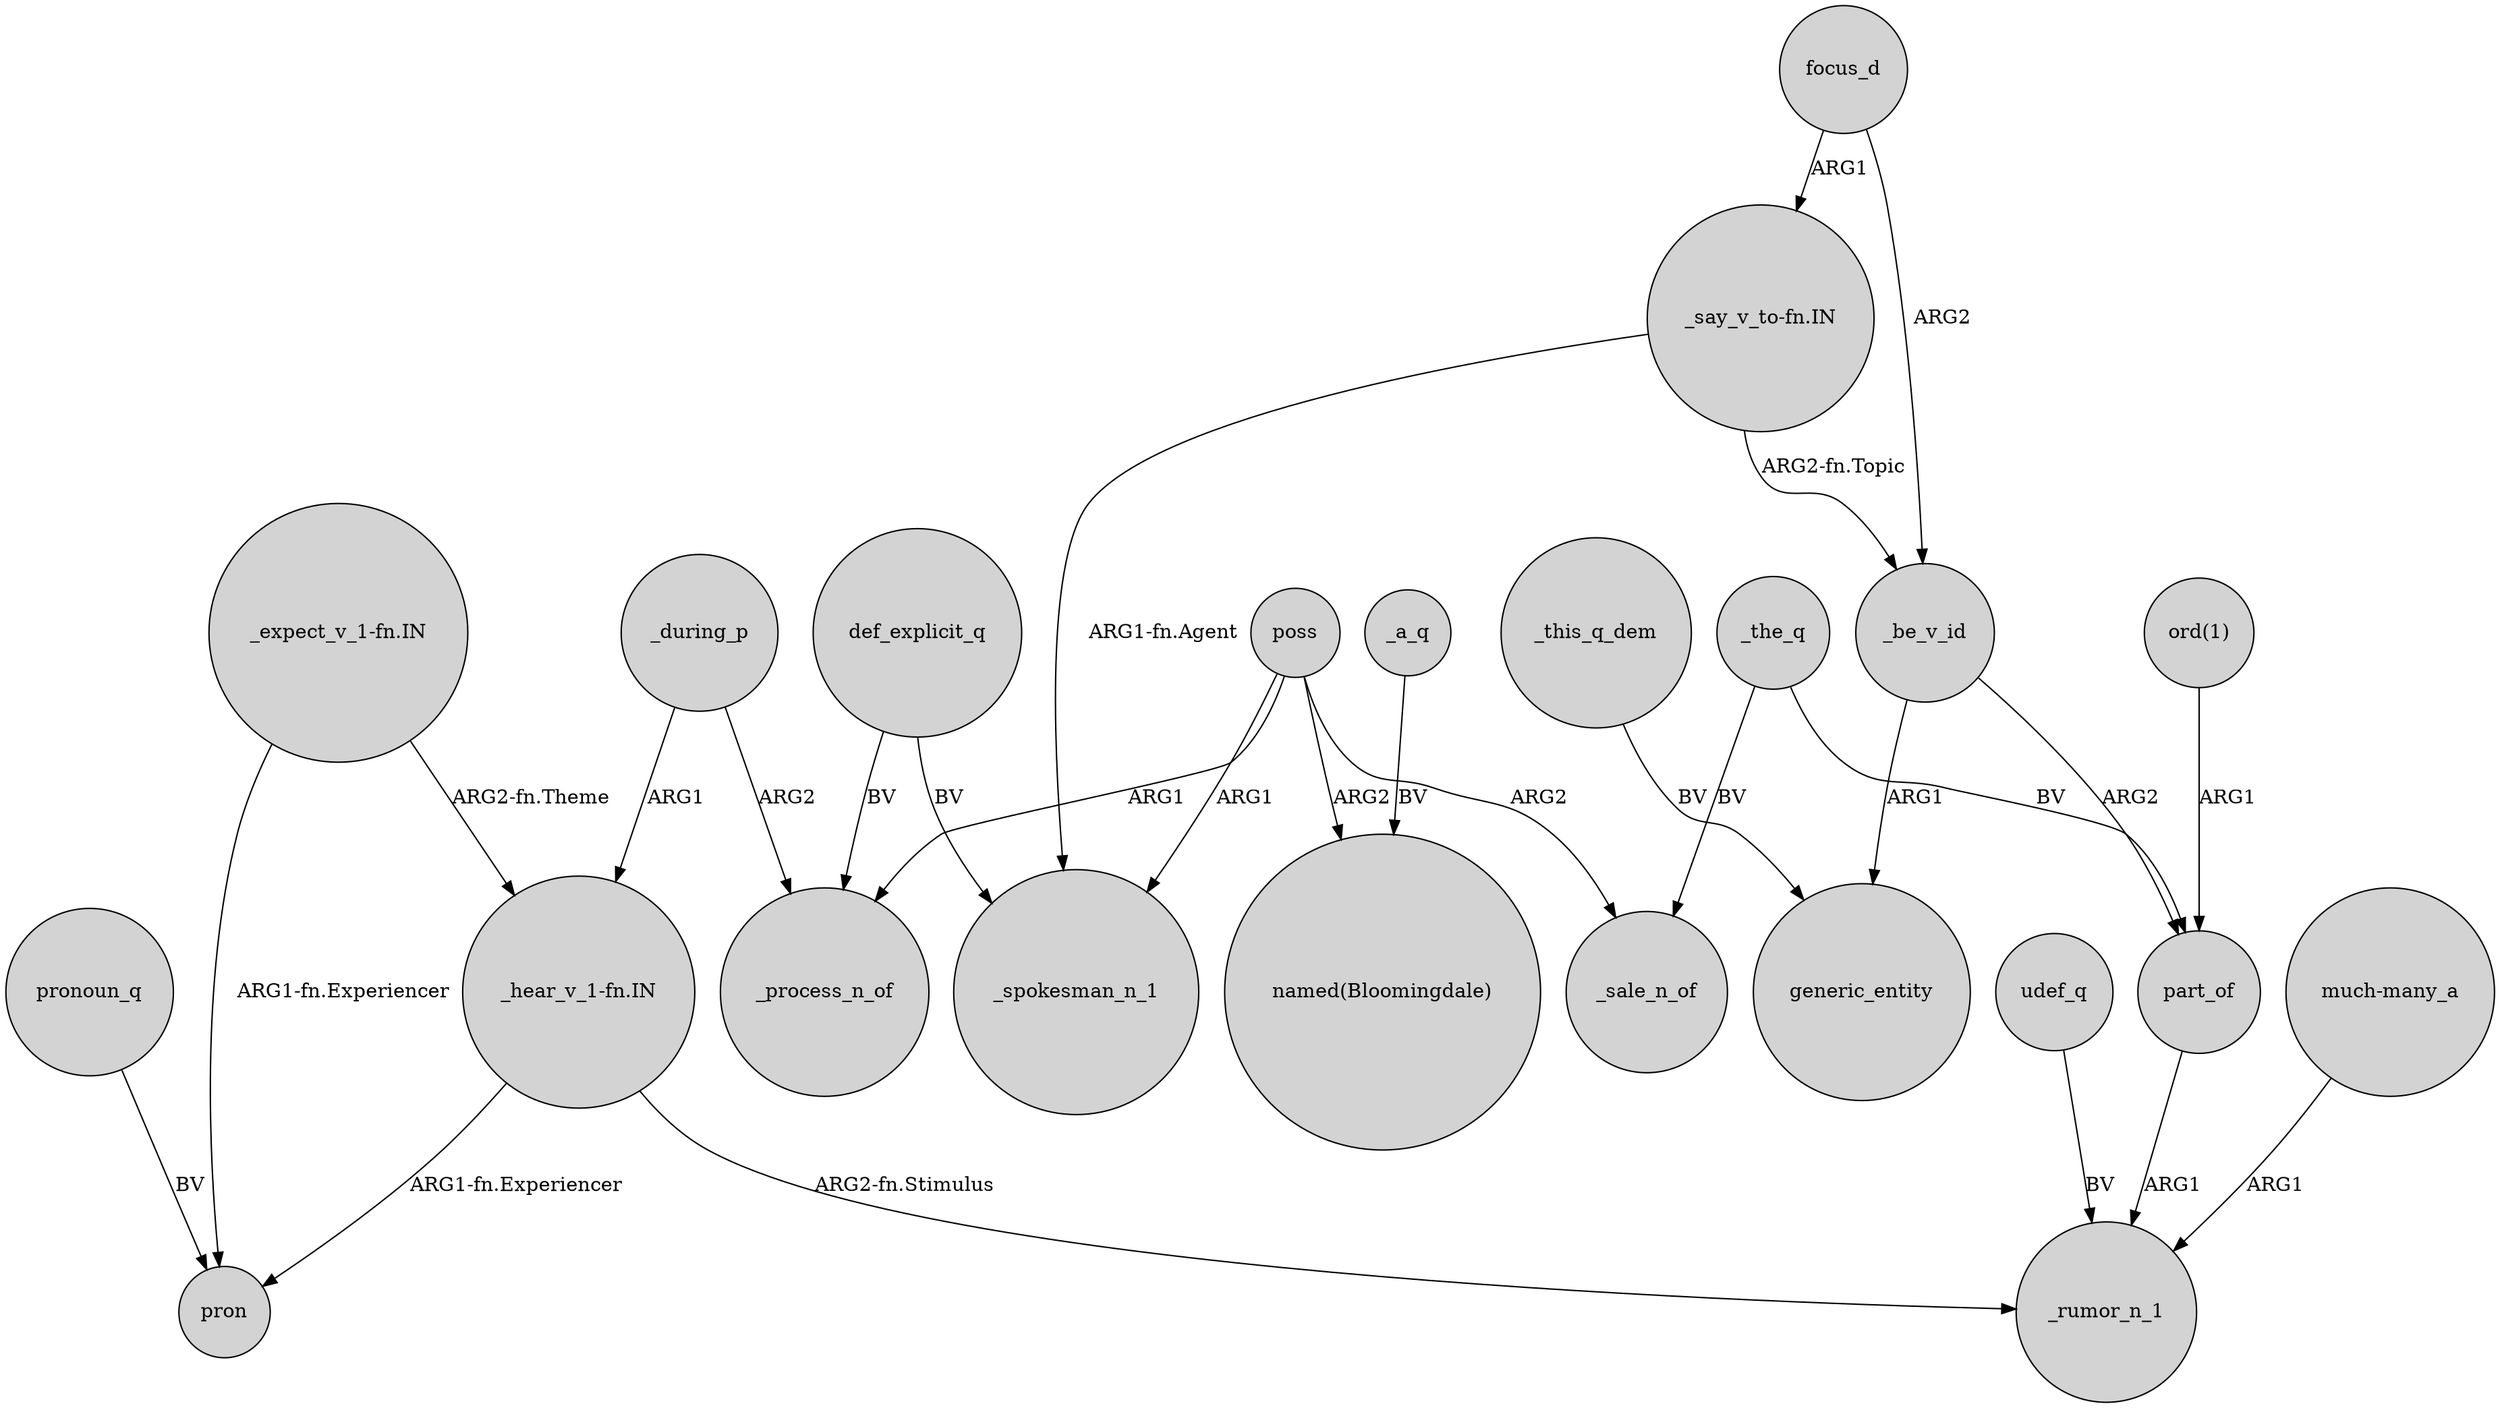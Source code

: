 digraph {
	node [shape=circle style=filled]
	focus_d -> _be_v_id [label=ARG2]
	part_of -> _rumor_n_1 [label=ARG1]
	_during_p -> "_hear_v_1-fn.IN" [label=ARG1]
	"much-many_a" -> _rumor_n_1 [label=ARG1]
	"_expect_v_1-fn.IN" -> "_hear_v_1-fn.IN" [label="ARG2-fn.Theme"]
	udef_q -> _rumor_n_1 [label=BV]
	_during_p -> _process_n_of [label=ARG2]
	_be_v_id -> generic_entity [label=ARG1]
	"_hear_v_1-fn.IN" -> _rumor_n_1 [label="ARG2-fn.Stimulus"]
	poss -> _process_n_of [label=ARG1]
	"_say_v_to-fn.IN" -> _spokesman_n_1 [label="ARG1-fn.Agent"]
	def_explicit_q -> _process_n_of [label=BV]
	"_say_v_to-fn.IN" -> _be_v_id [label="ARG2-fn.Topic"]
	poss -> _spokesman_n_1 [label=ARG1]
	pronoun_q -> pron [label=BV]
	_the_q -> _sale_n_of [label=BV]
	_this_q_dem -> generic_entity [label=BV]
	poss -> "named(Bloomingdale)" [label=ARG2]
	_the_q -> part_of [label=BV]
	poss -> _sale_n_of [label=ARG2]
	"_hear_v_1-fn.IN" -> pron [label="ARG1-fn.Experiencer"]
	_a_q -> "named(Bloomingdale)" [label=BV]
	"_expect_v_1-fn.IN" -> pron [label="ARG1-fn.Experiencer"]
	def_explicit_q -> _spokesman_n_1 [label=BV]
	_be_v_id -> part_of [label=ARG2]
	"ord(1)" -> part_of [label=ARG1]
	focus_d -> "_say_v_to-fn.IN" [label=ARG1]
}
